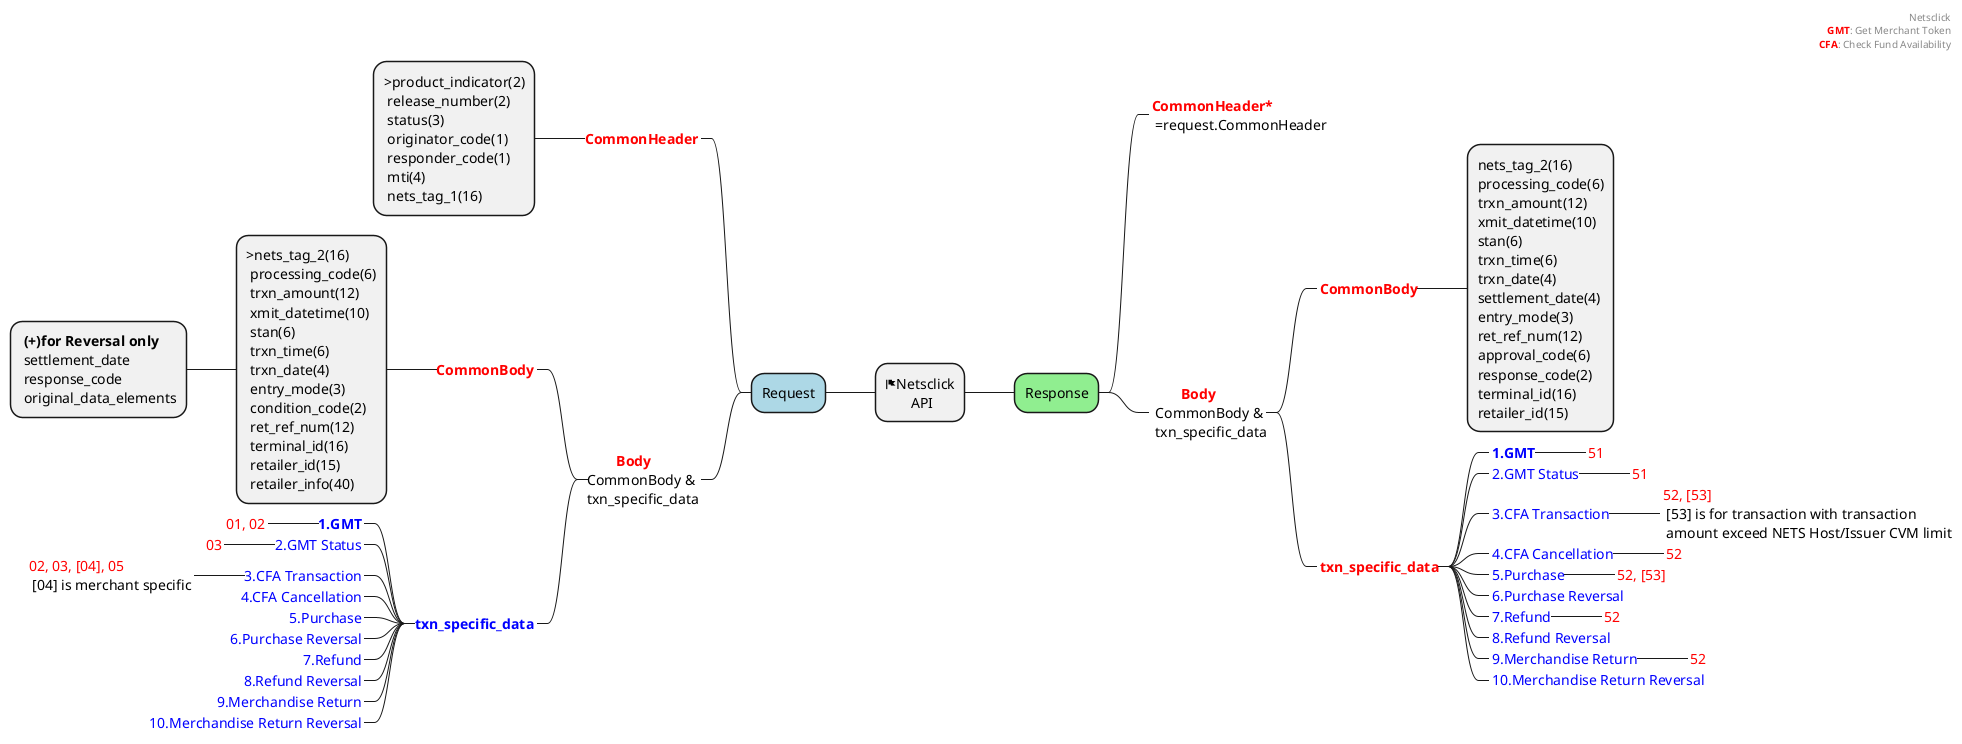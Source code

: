 @startmindmap
'https://plantuml.com/mindmap-diagram

'caption Netsclick
'title Netsclick title
'GMT: Get Merchant Token
'CFA: Check Fund Availability
'

* <&flag>Netsclick\n       API
--[#lightblue] Request
---_ <color:red><b>CommonHeader</color>
---- >product_indicator(2)\n release_number(2)\n status(3)\n originator_code(1)\n responder_code(1)\n mti(4)\n nets_tag_1(16)
---_ <color:red><b>        Body</color>\nCommonBody &\ntxn_specific_data
----_ <color:red><b>CommonBody</color>
----- >nets_tag_2(16)\n processing_code(6)\n trxn_amount(12)\n xmit_datetime(10)\n stan(6)\n trxn_time(6)\n trxn_date(4)\n entry_mode(3)\n condition_code(2)\n ret_ref_num(12)\n terminal_id(16)\n retailer_id(15)\n retailer_info(40)
------ <b> (+)for Reversal only \n settlement_date \n response_code \n original_data_elements
----_ <color:blue><b>txn_specific_data</color>
-----_ <color:blue><b>1.GMT</color>
------_ <color:red>01, 02</color>
-----_ <color:blue>2.GMT Status</color>
------_ <color:red>03</color>
-----_ <color:blue>3.CFA Transaction</color>
------_ <color:red>02, 03, [04], 05</color> \n [04] is merchant specific
-----_ <color:blue>4.CFA Cancellation</color>
'------_ <color:red>01, 02, 03, [04]</color>
-----_ <color:blue>5.Purchase</color>
'------_ <color:red>[01], 02, 03, [04], [05]</color>
-----_ <color:blue>6.Purchase Reversal</color>
'------_ <color:red>[01], 02, 03, [04], [05]</color>
-----_ <color:blue>7.Refund</color>
'------_ <color:red>[01], 02, 03, [04], [05]</color>
-----_ <color:blue>8.Refund Reversal</color>
'------_ <color:red>[01], 02, 03, [04], [05]</color>
-----_ <color:blue>9.Merchandise Return</color>
'------_ <color:red>[01], 02, 03, [04], [05]</color>
-----_ <color:blue>10.Merchandise Return Reversal</color>
'------_ <color:red>[01], 02, 03, [04], [05]</color>
right side
**[#lightgreen] Response
***_ <color:red><b>CommonHeader*</color> \n =request.CommonHeader
***_ <color:red><b>        Body</color> \n CommonBody &\n txn_specific_data
****_ <color:red><b>CommonBody</color>
*****:nets_tag_2(16)
processing_code(6)
trxn_amount(12)
xmit_datetime(10)
stan(6)
trxn_time(6)
trxn_date(4)
settlement_date(4)
entry_mode(3)
ret_ref_num(12)
approval_code(6)
response_code(2)
terminal_id(16)
retailer_id(15) ;
****_ <color:red><b>txn_specific_data</color>
*****_ <color:blue><b>1.GMT</color>
******_ <color:red>51</color>
*****_ <color:blue>2.GMT Status</color>
******_ <color:red>51</color>
*****_ <color:blue>3.CFA Transaction</color>
******_ <color:red>52, [53]</color> \n [53] is for transaction with transaction \n amount exceed NETS Host/Issuer CVM limit
*****_ <color:blue>4.CFA Cancellation</color>
******_ <color:red>52</color>
*****_ <color:blue>5.Purchase</color>
******_ <color:red>52, [53]</color>
*****_ <color:blue>6.Purchase Reversal</color>
'******_ --
*****_ <color:blue>7.Refund</color>
******_ <color:red>52</color>
*****_ <color:blue>8.Refund Reversal</color>
'******_ --
*****_ <color:blue>9.Merchandise Return</color>
******_ <color:red>52</color>
*****_ <color:blue>10.Merchandise Return Reversal</color>
'******_ --

header
Netsclick
<color:red><b>GMT</color>: Get Merchant Token
<color:red><b>CFA</color>: Check Fund Availability
endheader

@endmindmap
